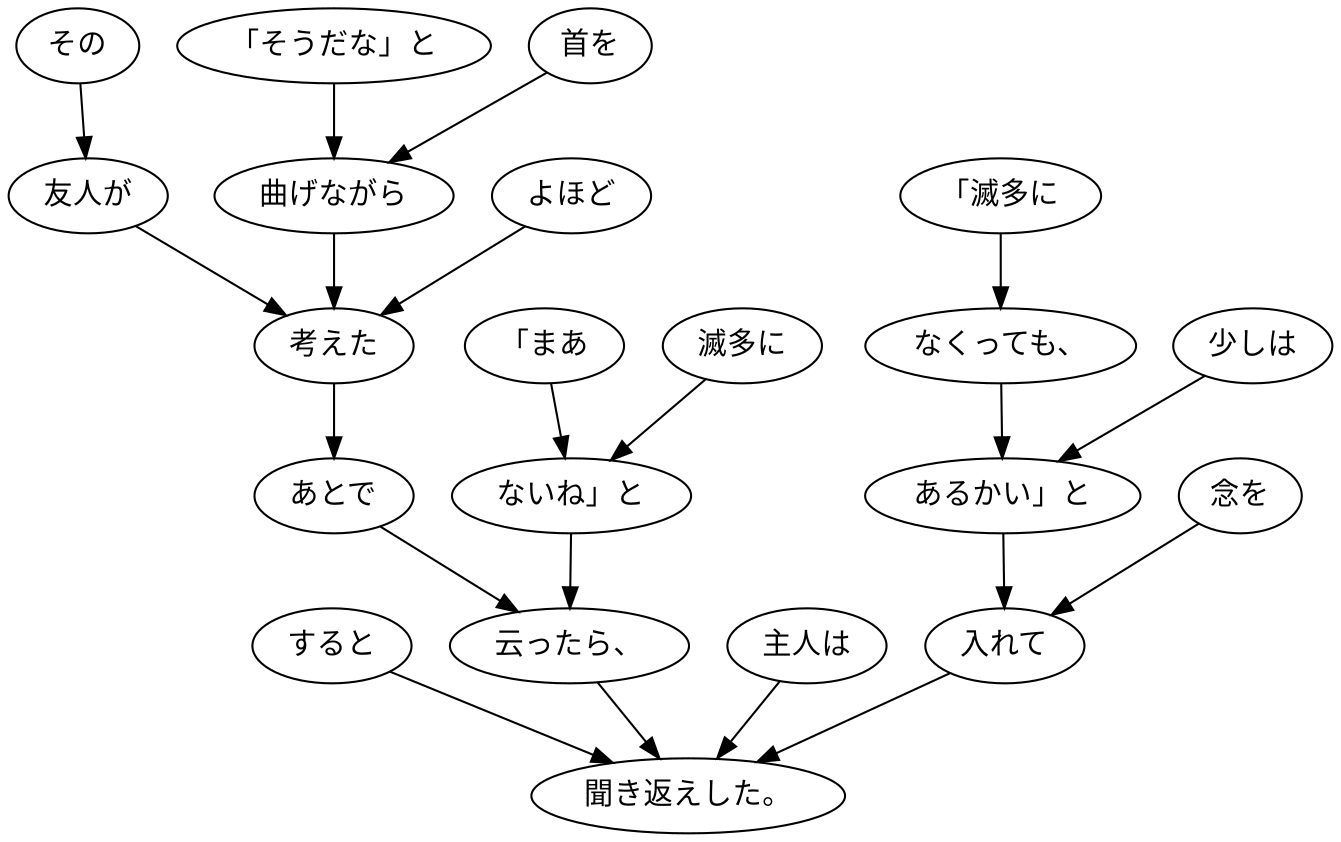 digraph graph5597 {
	node0 [label="すると"];
	node1 [label="その"];
	node2 [label="友人が"];
	node3 [label="「そうだな」と"];
	node4 [label="首を"];
	node5 [label="曲げながら"];
	node6 [label="よほど"];
	node7 [label="考えた"];
	node8 [label="あとで"];
	node9 [label="「まあ"];
	node10 [label="滅多に"];
	node11 [label="ないね」と"];
	node12 [label="云ったら、"];
	node13 [label="主人は"];
	node14 [label="「滅多に"];
	node15 [label="なくっても、"];
	node16 [label="少しは"];
	node17 [label="あるかい」と"];
	node18 [label="念を"];
	node19 [label="入れて"];
	node20 [label="聞き返えした。"];
	node0 -> node20;
	node1 -> node2;
	node2 -> node7;
	node3 -> node5;
	node4 -> node5;
	node5 -> node7;
	node6 -> node7;
	node7 -> node8;
	node8 -> node12;
	node9 -> node11;
	node10 -> node11;
	node11 -> node12;
	node12 -> node20;
	node13 -> node20;
	node14 -> node15;
	node15 -> node17;
	node16 -> node17;
	node17 -> node19;
	node18 -> node19;
	node19 -> node20;
}
